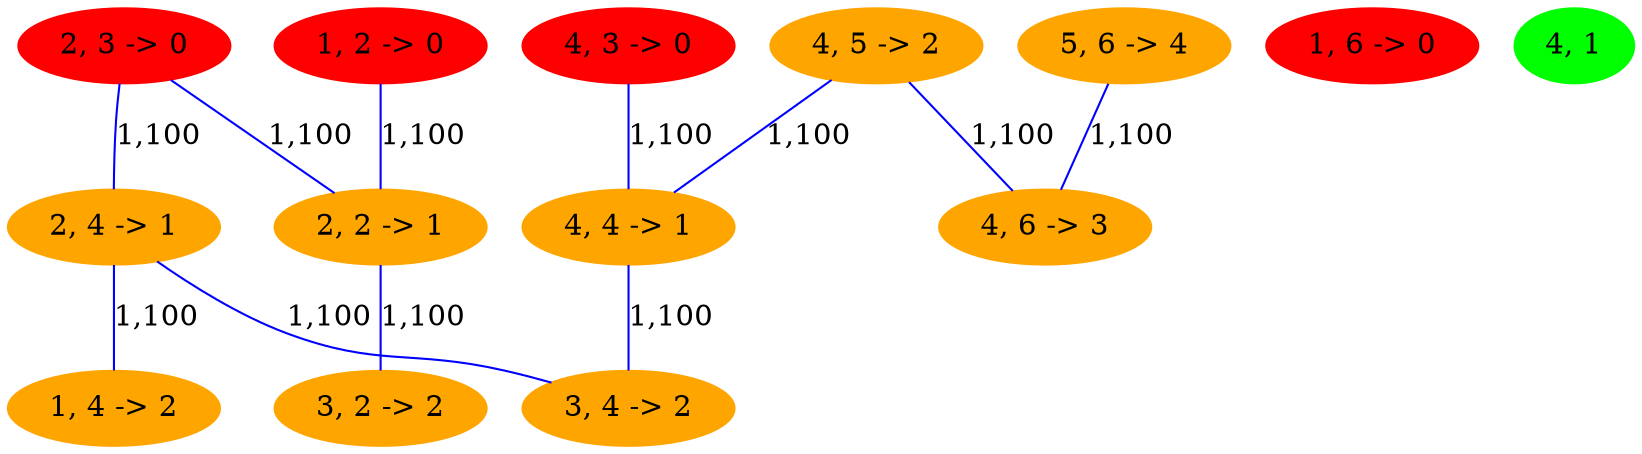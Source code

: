 strict graph G {
  1 [ color="red" style="filled" label="4, 3 -> 0" ];
  2 [ color="red" style="filled" label="1, 2 -> 0" ];
  3 [ color="red" style="filled" label="1, 6 -> 0" ];
  4 [ color="red" style="filled" label="2, 3 -> 0" ];
  5 [ color="orange" style="filled" label="4, 5 -> 2" ];
  6 [ color="orange" style="filled" label="2, 2 -> 1" ];
  7 [ color="orange" style="filled" label="5, 6 -> 4" ];
  8 [ color="orange" style="filled" label="2, 4 -> 1" ];
  9 [ color="orange" style="filled" label="4, 6 -> 3" ];
  10 [ color="orange" style="filled" label="4, 4 -> 1" ];
  11 [ color="green" style="filled" label="4, 1" ];
  12 [ color="orange" style="filled" label="1, 4 -> 2" ];
  13 [ color="orange" style="filled" label="3, 2 -> 2" ];
  14 [ color="orange" style="filled" label="3, 4 -> 2" ];
  1 -- 10 [ color="blue" label="1,100" ];
  2 -- 6 [ color="blue" label="1,100" ];
  4 -- 6 [ color="blue" label="1,100" ];
  4 -- 8 [ color="blue" label="1,100" ];
  5 -- 9 [ color="blue" label="1,100" ];
  5 -- 10 [ color="blue" label="1,100" ];
  6 -- 13 [ color="blue" label="1,100" ];
  7 -- 9 [ color="blue" label="1,100" ];
  8 -- 12 [ color="blue" label="1,100" ];
  8 -- 14 [ color="blue" label="1,100" ];
  10 -- 14 [ color="blue" label="1,100" ];
}
